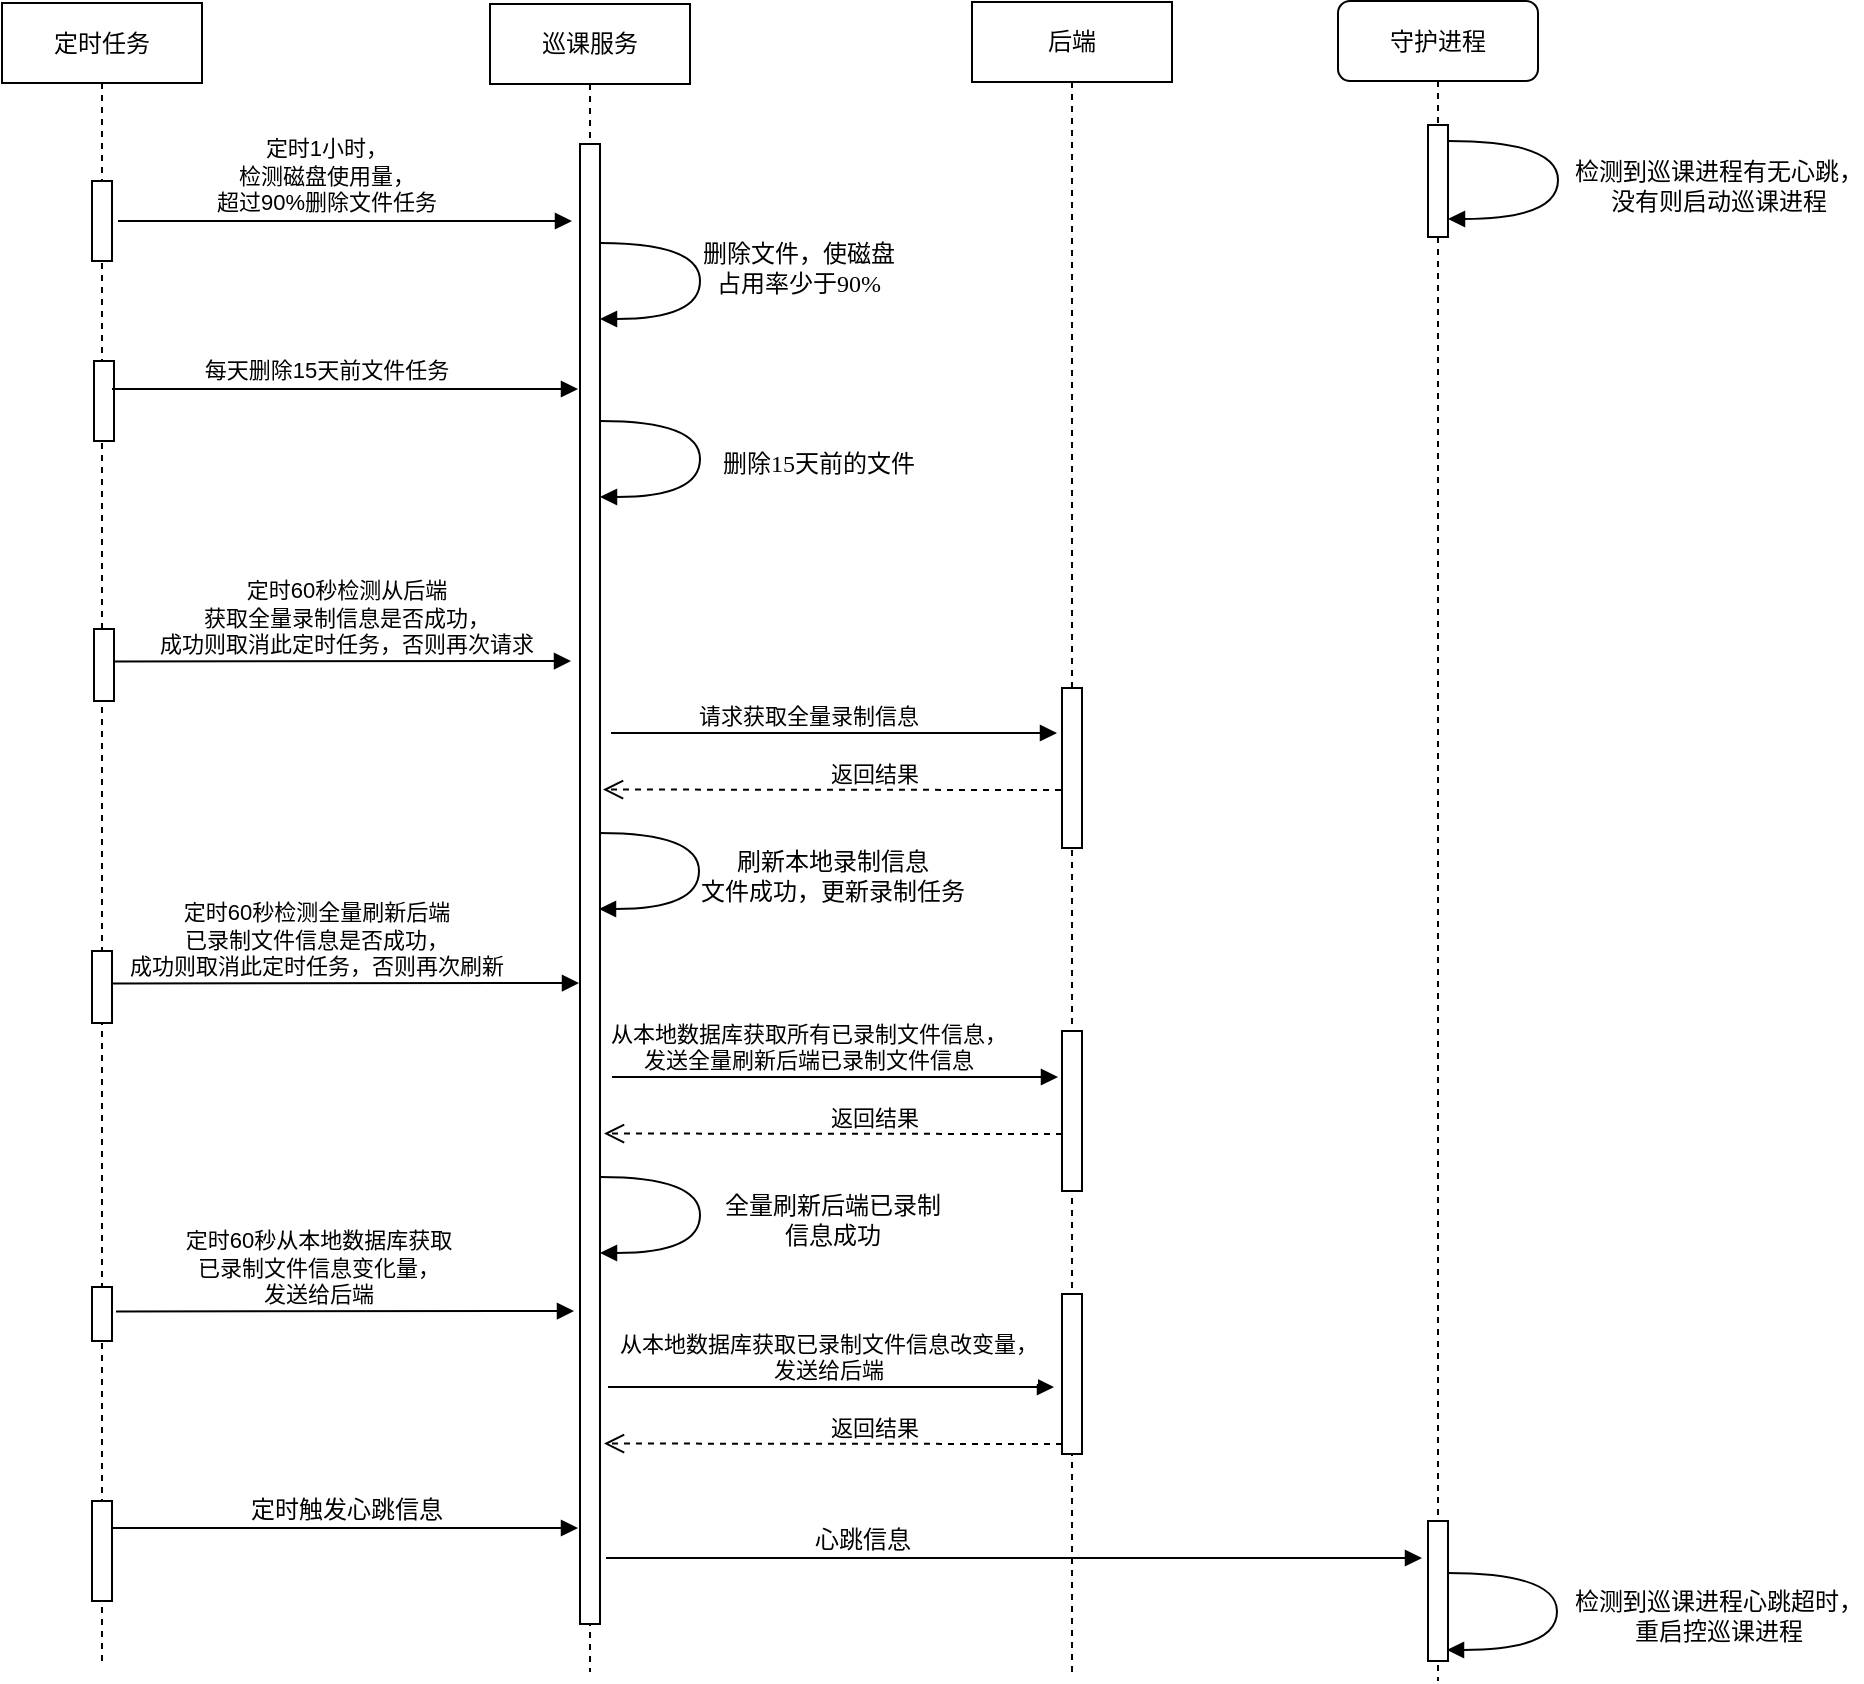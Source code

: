 <mxfile version="10.7.1" type="github"><diagram name="Page-1" id="13e1069c-82ec-6db2-03f1-153e76fe0fe0"><mxGraphModel dx="865" dy="3002" grid="1" gridSize="10" guides="1" tooltips="1" connect="1" arrows="1" fold="1" page="1" pageScale="1" pageWidth="1100" pageHeight="850" background="#ffffff" math="0" shadow="0"><root><mxCell id="0"/><mxCell id="1" parent="0"/><mxCell id="mrcYyzupF4MPomptu69P-3" value="巡课服务" style="shape=umlLifeline;perimeter=lifelinePerimeter;whiteSpace=wrap;html=1;container=1;collapsible=0;recursiveResize=0;outlineConnect=0;" parent="1" vertex="1"><mxGeometry x="254" y="-2544" width="100" height="834" as="geometry"/></mxCell><mxCell id="mrcYyzupF4MPomptu69P-4" value="" style="html=1;points=[];perimeter=orthogonalPerimeter;" parent="mrcYyzupF4MPomptu69P-3" vertex="1"><mxGeometry x="45" y="70" width="10" height="740" as="geometry"/></mxCell><mxCell id="mrcYyzupF4MPomptu69P-5" value="定时任务" style="shape=umlLifeline;perimeter=lifelinePerimeter;whiteSpace=wrap;html=1;container=1;collapsible=0;recursiveResize=0;outlineConnect=0;" parent="1" vertex="1"><mxGeometry x="10" y="-2544.5" width="100" height="829" as="geometry"/></mxCell><mxCell id="mrcYyzupF4MPomptu69P-7" value="" style="html=1;points=[];perimeter=orthogonalPerimeter;" parent="mrcYyzupF4MPomptu69P-5" vertex="1"><mxGeometry x="46" y="313" width="10" height="36" as="geometry"/></mxCell><mxCell id="mrcYyzupF4MPomptu69P-10" value="" style="html=1;points=[];perimeter=orthogonalPerimeter;" parent="mrcYyzupF4MPomptu69P-5" vertex="1"><mxGeometry x="45" y="89" width="10" height="40" as="geometry"/></mxCell><mxCell id="mrcYyzupF4MPomptu69P-45" value="" style="html=1;points=[];perimeter=orthogonalPerimeter;" parent="mrcYyzupF4MPomptu69P-5" vertex="1"><mxGeometry x="46" y="179" width="10" height="40" as="geometry"/></mxCell><mxCell id="mrcYyzupF4MPomptu69P-35" value="" style="html=1;points=[];perimeter=orthogonalPerimeter;" parent="mrcYyzupF4MPomptu69P-5" vertex="1"><mxGeometry x="45" y="474" width="10" height="36" as="geometry"/></mxCell><mxCell id="BQ8IsQTFF4wp2aQPPh-4-22" value="" style="html=1;points=[];perimeter=orthogonalPerimeter;rounded=0;shadow=0;comic=0;labelBackgroundColor=none;strokeColor=#000000;strokeWidth=1;fillColor=#FFFFFF;fontFamily=Verdana;fontSize=12;fontColor=#000000;align=center;" vertex="1" parent="mrcYyzupF4MPomptu69P-5"><mxGeometry x="45" y="749" width="10" height="50" as="geometry"/></mxCell><mxCell id="mrcYyzupF4MPomptu69P-32" value="&lt;div&gt;定时60秒检测从后端&lt;/div&gt;&lt;div&gt;获取全量录制信息是否成功，&lt;/div&gt;&lt;div&gt;成功则取消此定时任务，否则再次请求&lt;br&gt;&lt;/div&gt;" style="html=1;verticalAlign=bottom;endArrow=block;" parent="1" edge="1"><mxGeometry x="0.018" width="80" relative="1" as="geometry"><mxPoint x="65.5" y="-2215.235" as="sourcePoint"/><mxPoint x="294.5" y="-2215.5" as="targetPoint"/><mxPoint as="offset"/></mxGeometry></mxCell><mxCell id="mrcYyzupF4MPomptu69P-44" value="&lt;div&gt;定时1小时，&lt;/div&gt;&lt;div&gt;检测磁盘使用量，&lt;/div&gt;&lt;div&gt;超过90%删除文件任务&lt;/div&gt;" style="html=1;verticalAlign=bottom;endArrow=block;" parent="1" edge="1"><mxGeometry x="-0.084" y="1" width="80" relative="1" as="geometry"><mxPoint x="68" y="-2435.5" as="sourcePoint"/><mxPoint x="295" y="-2435.5" as="targetPoint"/><mxPoint as="offset"/></mxGeometry></mxCell><mxCell id="mrcYyzupF4MPomptu69P-49" value="后端" style="shape=umlLifeline;perimeter=lifelinePerimeter;whiteSpace=wrap;html=1;container=1;collapsible=0;recursiveResize=0;outlineConnect=0;" parent="1" vertex="1"><mxGeometry x="495" y="-2545" width="100" height="835" as="geometry"/></mxCell><mxCell id="mrcYyzupF4MPomptu69P-52" value="" style="html=1;points=[];perimeter=orthogonalPerimeter;" parent="mrcYyzupF4MPomptu69P-49" vertex="1"><mxGeometry x="45" y="343" width="10" height="80" as="geometry"/></mxCell><mxCell id="BQ8IsQTFF4wp2aQPPh-4-16" value="" style="html=1;points=[];perimeter=orthogonalPerimeter;" vertex="1" parent="mrcYyzupF4MPomptu69P-49"><mxGeometry x="45" y="646" width="10" height="80" as="geometry"/></mxCell><mxCell id="mrcYyzupF4MPomptu69P-47" value="&lt;div&gt;每天删除15天前文件任务&lt;/div&gt;" style="html=1;verticalAlign=bottom;endArrow=block;entryX=0.9;entryY=0.233;entryDx=0;entryDy=0;entryPerimeter=0;" parent="1" edge="1"><mxGeometry x="-0.084" y="1" width="80" relative="1" as="geometry"><mxPoint x="65" y="-2351.5" as="sourcePoint"/><mxPoint x="298" y="-2351.5" as="targetPoint"/><mxPoint as="offset"/></mxGeometry></mxCell><mxCell id="mrcYyzupF4MPomptu69P-50" value="&lt;div&gt;定时60秒检测全量刷新后端&lt;/div&gt;&lt;div&gt;已录制文件信息是否成功，&lt;/div&gt;&lt;div&gt;成功则取消此定时任务，否则再次刷新&lt;br&gt;&lt;/div&gt;" style="html=1;verticalAlign=bottom;endArrow=block;" parent="1" edge="1"><mxGeometry x="-0.12" width="80" relative="1" as="geometry"><mxPoint x="64.5" y="-2054.235" as="sourcePoint"/><mxPoint x="298.5" y="-2054.5" as="targetPoint"/><mxPoint as="offset"/></mxGeometry></mxCell><mxCell id="BQ8IsQTFF4wp2aQPPh-4-1" value="请求获取全量录制信息" style="html=1;verticalAlign=bottom;endArrow=block;" edge="1" parent="1"><mxGeometry x="-0.12" width="80" relative="1" as="geometry"><mxPoint x="314.5" y="-2179.5" as="sourcePoint"/><mxPoint x="537.5" y="-2179.5" as="targetPoint"/><mxPoint as="offset"/></mxGeometry></mxCell><mxCell id="BQ8IsQTFF4wp2aQPPh-4-2" value="返回结果" style="html=1;verticalAlign=bottom;endArrow=open;dashed=1;endSize=8;" edge="1" parent="1"><mxGeometry x="-0.184" y="1" relative="1" as="geometry"><mxPoint x="539.5" y="-2151" as="sourcePoint"/><mxPoint x="310.5" y="-2151.235" as="targetPoint"/><Array as="points"/><mxPoint as="offset"/></mxGeometry></mxCell><mxCell id="BQ8IsQTFF4wp2aQPPh-4-3" value="&lt;div&gt;刷新本地录制信息&lt;/div&gt;&lt;div&gt;文件成功，更新录制任务&lt;/div&gt;" style="html=1;verticalAlign=bottom;endArrow=block;labelBackgroundColor=none;fontFamily=Verdana;fontSize=12;elbow=vertical;edgeStyle=orthogonalEdgeStyle;curved=1;entryX=1;entryY=0.286;entryPerimeter=0;" edge="1" parent="1"><mxGeometry x="0.275" y="-66" relative="1" as="geometry"><mxPoint x="308.5" y="-2129.5" as="sourcePoint"/><mxPoint x="308.5" y="-2091.5" as="targetPoint"/><Array as="points"><mxPoint x="358.5" y="-2129.735"/><mxPoint x="358.5" y="-2091.735"/></Array><mxPoint x="66" y="66" as="offset"/></mxGeometry></mxCell><mxCell id="BQ8IsQTFF4wp2aQPPh-4-7" value="" style="html=1;points=[];perimeter=orthogonalPerimeter;" vertex="1" parent="1"><mxGeometry x="540" y="-2030.5" width="10" height="80" as="geometry"/></mxCell><mxCell id="BQ8IsQTFF4wp2aQPPh-4-8" value="&lt;div&gt;从本地数据库获取所有已录制文件信息，&lt;/div&gt;&lt;div&gt;发送全量刷新后端已录制文件信息&lt;/div&gt;" style="html=1;verticalAlign=bottom;endArrow=block;" edge="1" parent="1"><mxGeometry x="-0.12" width="80" relative="1" as="geometry"><mxPoint x="315" y="-2007.5" as="sourcePoint"/><mxPoint x="538" y="-2007.5" as="targetPoint"/><mxPoint as="offset"/></mxGeometry></mxCell><mxCell id="BQ8IsQTFF4wp2aQPPh-4-9" value="返回结果" style="html=1;verticalAlign=bottom;endArrow=open;dashed=1;endSize=8;" edge="1" parent="1"><mxGeometry x="-0.184" y="1" relative="1" as="geometry"><mxPoint x="540" y="-1979" as="sourcePoint"/><mxPoint x="311" y="-1979.235" as="targetPoint"/><Array as="points"/><mxPoint as="offset"/></mxGeometry></mxCell><mxCell id="BQ8IsQTFF4wp2aQPPh-4-10" value="&lt;div&gt;全量刷新后端已录制&lt;/div&gt;&lt;div&gt;信息成功&lt;/div&gt;" style="html=1;verticalAlign=bottom;endArrow=block;labelBackgroundColor=none;fontFamily=Verdana;fontSize=12;elbow=vertical;edgeStyle=orthogonalEdgeStyle;curved=1;entryX=1;entryY=0.286;entryPerimeter=0;" edge="1" parent="1"><mxGeometry x="0.275" y="-66" relative="1" as="geometry"><mxPoint x="309" y="-1957.5" as="sourcePoint"/><mxPoint x="309" y="-1919.5" as="targetPoint"/><Array as="points"><mxPoint x="359" y="-1957.735"/><mxPoint x="359" y="-1919.735"/></Array><mxPoint x="66" y="66" as="offset"/></mxGeometry></mxCell><mxCell id="BQ8IsQTFF4wp2aQPPh-4-11" value="" style="html=1;points=[];perimeter=orthogonalPerimeter;" vertex="1" parent="1"><mxGeometry x="55" y="-1902.5" width="10" height="27" as="geometry"/></mxCell><mxCell id="BQ8IsQTFF4wp2aQPPh-4-13" value="&lt;div&gt;定时60秒从本地数据库获取&lt;/div&gt;&lt;div&gt;已录制文件信息变化量，&lt;/div&gt;&lt;div&gt;发送给后端&lt;br&gt;&lt;/div&gt;" style="html=1;verticalAlign=bottom;endArrow=block;" edge="1" parent="1"><mxGeometry x="-0.12" width="80" relative="1" as="geometry"><mxPoint x="67" y="-1890.235" as="sourcePoint"/><mxPoint x="296" y="-1890.5" as="targetPoint"/><mxPoint as="offset"/></mxGeometry></mxCell><mxCell id="BQ8IsQTFF4wp2aQPPh-4-14" value="&lt;div&gt;删除文件，使磁盘&lt;/div&gt;&lt;div&gt;占用率少于90%&lt;/div&gt;" style="html=1;verticalAlign=bottom;endArrow=block;labelBackgroundColor=none;fontFamily=Verdana;fontSize=12;elbow=vertical;edgeStyle=orthogonalEdgeStyle;curved=1;entryX=1;entryY=0.286;entryPerimeter=0;" edge="1" parent="1"><mxGeometry x="0.275" y="-50" relative="1" as="geometry"><mxPoint x="309" y="-2424.5" as="sourcePoint"/><mxPoint x="309" y="-2386.5" as="targetPoint"/><Array as="points"><mxPoint x="359" y="-2424.735"/><mxPoint x="359" y="-2386.735"/></Array><mxPoint x="49" y="41" as="offset"/></mxGeometry></mxCell><mxCell id="BQ8IsQTFF4wp2aQPPh-4-15" value="删除15天前的文件" style="html=1;verticalAlign=bottom;endArrow=block;labelBackgroundColor=none;fontFamily=Verdana;fontSize=12;elbow=vertical;edgeStyle=orthogonalEdgeStyle;curved=1;entryX=1;entryY=0.286;entryPerimeter=0;" edge="1" parent="1"><mxGeometry x="0.275" y="-60" relative="1" as="geometry"><mxPoint x="309" y="-2335.5" as="sourcePoint"/><mxPoint x="309" y="-2297.5" as="targetPoint"/><Array as="points"><mxPoint x="359" y="-2335.735"/><mxPoint x="359" y="-2297.735"/></Array><mxPoint x="59" y="52" as="offset"/></mxGeometry></mxCell><mxCell id="BQ8IsQTFF4wp2aQPPh-4-19" value="&lt;div&gt;从本地数据库获取已录制文件信息改变量，&lt;/div&gt;&lt;div&gt;发送给后端&lt;/div&gt;" style="html=1;verticalAlign=bottom;endArrow=block;" edge="1" parent="1"><mxGeometry x="-0.013" width="80" relative="1" as="geometry"><mxPoint x="313" y="-1852.5" as="sourcePoint"/><mxPoint x="536" y="-1852.5" as="targetPoint"/><mxPoint as="offset"/></mxGeometry></mxCell><mxCell id="BQ8IsQTFF4wp2aQPPh-4-20" value="返回结果" style="html=1;verticalAlign=bottom;endArrow=open;dashed=1;endSize=8;" edge="1" parent="1"><mxGeometry x="-0.184" y="1" relative="1" as="geometry"><mxPoint x="540" y="-1824" as="sourcePoint"/><mxPoint x="311" y="-1824.235" as="targetPoint"/><Array as="points"/><mxPoint as="offset"/></mxGeometry></mxCell><mxCell id="BQ8IsQTFF4wp2aQPPh-4-23" value="守护进程" style="shape=umlLifeline;perimeter=lifelinePerimeter;whiteSpace=wrap;html=1;container=1;collapsible=0;recursiveResize=0;outlineConnect=0;rounded=1;shadow=0;comic=0;labelBackgroundColor=none;strokeColor=#000000;strokeWidth=1;fillColor=#FFFFFF;fontFamily=Verdana;fontSize=12;fontColor=#000000;align=center;" vertex="1" parent="1"><mxGeometry x="678" y="-2545.5" width="100" height="840" as="geometry"/></mxCell><mxCell id="BQ8IsQTFF4wp2aQPPh-4-24" value="" style="html=1;points=[];perimeter=orthogonalPerimeter;rounded=0;shadow=0;comic=0;labelBackgroundColor=none;strokeColor=#000000;strokeWidth=1;fillColor=#FFFFFF;fontFamily=Verdana;fontSize=12;fontColor=#000000;align=center;" vertex="1" parent="BQ8IsQTFF4wp2aQPPh-4-23"><mxGeometry x="45" y="62" width="10" height="56" as="geometry"/></mxCell><mxCell id="BQ8IsQTFF4wp2aQPPh-4-27" value="&lt;div&gt;检测到巡课进程有无心跳，&lt;/div&gt;&lt;div&gt;没有则启动巡课进程&lt;/div&gt;" style="html=1;verticalAlign=bottom;endArrow=block;labelBackgroundColor=none;fontFamily=Verdana;fontSize=12;elbow=vertical;edgeStyle=orthogonalEdgeStyle;curved=1;exitX=1;exitY=0.51;exitPerimeter=0;exitDx=0;exitDy=0;" edge="1" parent="BQ8IsQTFF4wp2aQPPh-4-23"><mxGeometry x="0.262" y="-80" relative="1" as="geometry"><mxPoint x="55" y="70" as="sourcePoint"/><mxPoint x="55" y="109" as="targetPoint"/><Array as="points"><mxPoint x="110" y="70"/><mxPoint x="110" y="109"/></Array><mxPoint x="80" y="80" as="offset"/></mxGeometry></mxCell><mxCell id="BQ8IsQTFF4wp2aQPPh-4-29" value="" style="html=1;points=[];perimeter=orthogonalPerimeter;" vertex="1" parent="BQ8IsQTFF4wp2aQPPh-4-23"><mxGeometry x="45" y="760" width="10" height="70" as="geometry"/></mxCell><mxCell id="BQ8IsQTFF4wp2aQPPh-4-28" value="定时触发心跳信息" style="html=1;verticalAlign=bottom;endArrow=block;labelBackgroundColor=none;fontFamily=Verdana;fontSize=12;edgeStyle=elbowEdgeStyle;elbow=vertical;" edge="1" parent="1"><mxGeometry relative="1" as="geometry"><mxPoint x="65" y="-1782" as="sourcePoint"/><Array as="points"><mxPoint x="70" y="-1782"/></Array><mxPoint x="298" y="-1782" as="targetPoint"/></mxGeometry></mxCell><mxCell id="BQ8IsQTFF4wp2aQPPh-4-30" value="心跳信息" style="html=1;verticalAlign=bottom;endArrow=block;labelBackgroundColor=none;fontFamily=Verdana;fontSize=12;edgeStyle=elbowEdgeStyle;elbow=vertical;" edge="1" parent="1"><mxGeometry x="-0.372" relative="1" as="geometry"><mxPoint x="312" y="-1767" as="sourcePoint"/><Array as="points"><mxPoint x="317" y="-1767"/></Array><mxPoint x="720" y="-1767" as="targetPoint"/><mxPoint as="offset"/></mxGeometry></mxCell><mxCell id="BQ8IsQTFF4wp2aQPPh-4-26" value="&lt;div&gt;检测到巡课进程心跳超时，&lt;/div&gt;&lt;div&gt;重启控巡课进程&lt;/div&gt;" style="html=1;verticalAlign=bottom;endArrow=block;labelBackgroundColor=none;fontFamily=Verdana;fontSize=12;elbow=vertical;edgeStyle=orthogonalEdgeStyle;curved=1;exitX=1;exitY=0.51;exitPerimeter=0;exitDx=0;exitDy=0;" edge="1" parent="1"><mxGeometry x="0.262" y="-80" relative="1" as="geometry"><mxPoint x="732.5" y="-1759.5" as="sourcePoint"/><mxPoint x="732.5" y="-1721" as="targetPoint"/><Array as="points"><mxPoint x="787.5" y="-1760"/><mxPoint x="787.5" y="-1721"/></Array><mxPoint x="80" y="80" as="offset"/></mxGeometry></mxCell></root></mxGraphModel></diagram></mxfile>